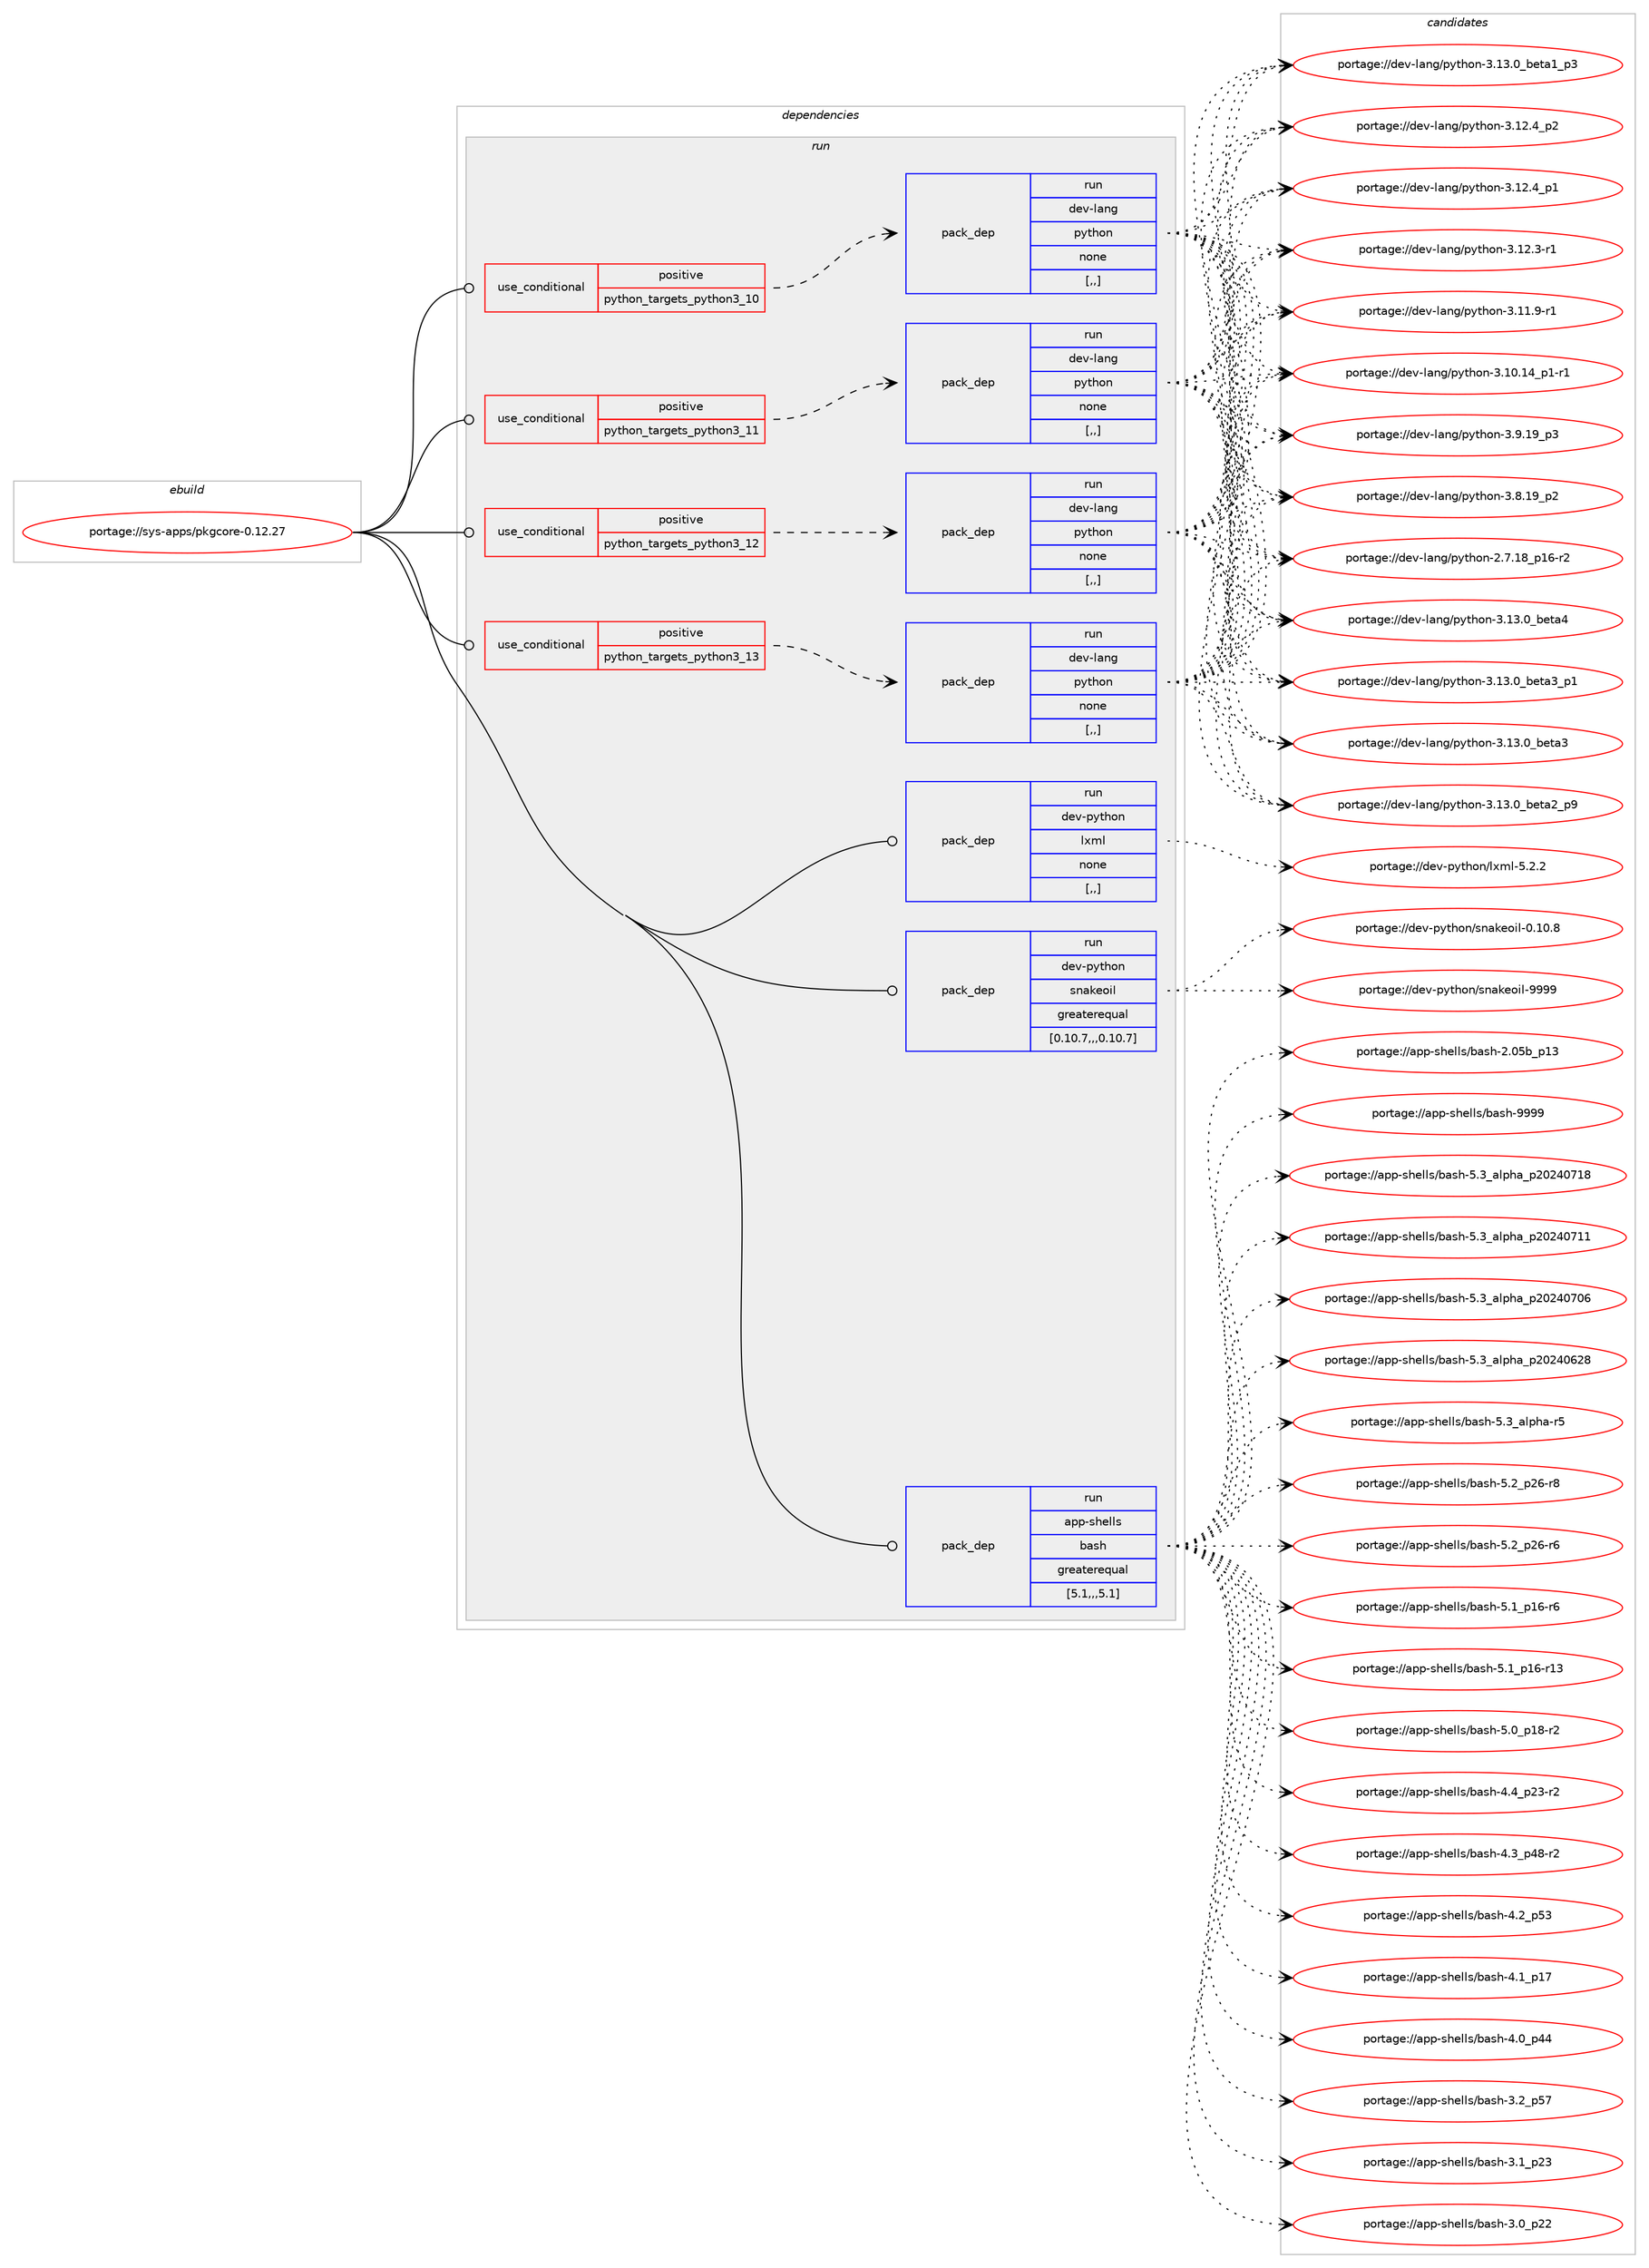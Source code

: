 digraph prolog {

# *************
# Graph options
# *************

newrank=true;
concentrate=true;
compound=true;
graph [rankdir=LR,fontname=Helvetica,fontsize=10,ranksep=1.5];#, ranksep=2.5, nodesep=0.2];
edge  [arrowhead=vee];
node  [fontname=Helvetica,fontsize=10];

# **********
# The ebuild
# **********

subgraph cluster_leftcol {
color=gray;
label=<<i>ebuild</i>>;
id [label="portage://sys-apps/pkgcore-0.12.27", color=red, width=4, href="../sys-apps/pkgcore-0.12.27.svg"];
}

# ****************
# The dependencies
# ****************

subgraph cluster_midcol {
color=gray;
label=<<i>dependencies</i>>;
subgraph cluster_compile {
fillcolor="#eeeeee";
style=filled;
label=<<i>compile</i>>;
}
subgraph cluster_compileandrun {
fillcolor="#eeeeee";
style=filled;
label=<<i>compile and run</i>>;
}
subgraph cluster_run {
fillcolor="#eeeeee";
style=filled;
label=<<i>run</i>>;
subgraph cond111894 {
dependency422779 [label=<<TABLE BORDER="0" CELLBORDER="1" CELLSPACING="0" CELLPADDING="4"><TR><TD ROWSPAN="3" CELLPADDING="10">use_conditional</TD></TR><TR><TD>positive</TD></TR><TR><TD>python_targets_python3_10</TD></TR></TABLE>>, shape=none, color=red];
subgraph pack307953 {
dependency422780 [label=<<TABLE BORDER="0" CELLBORDER="1" CELLSPACING="0" CELLPADDING="4" WIDTH="220"><TR><TD ROWSPAN="6" CELLPADDING="30">pack_dep</TD></TR><TR><TD WIDTH="110">run</TD></TR><TR><TD>dev-lang</TD></TR><TR><TD>python</TD></TR><TR><TD>none</TD></TR><TR><TD>[,,]</TD></TR></TABLE>>, shape=none, color=blue];
}
dependency422779:e -> dependency422780:w [weight=20,style="dashed",arrowhead="vee"];
}
id:e -> dependency422779:w [weight=20,style="solid",arrowhead="odot"];
subgraph cond111895 {
dependency422781 [label=<<TABLE BORDER="0" CELLBORDER="1" CELLSPACING="0" CELLPADDING="4"><TR><TD ROWSPAN="3" CELLPADDING="10">use_conditional</TD></TR><TR><TD>positive</TD></TR><TR><TD>python_targets_python3_11</TD></TR></TABLE>>, shape=none, color=red];
subgraph pack307954 {
dependency422782 [label=<<TABLE BORDER="0" CELLBORDER="1" CELLSPACING="0" CELLPADDING="4" WIDTH="220"><TR><TD ROWSPAN="6" CELLPADDING="30">pack_dep</TD></TR><TR><TD WIDTH="110">run</TD></TR><TR><TD>dev-lang</TD></TR><TR><TD>python</TD></TR><TR><TD>none</TD></TR><TR><TD>[,,]</TD></TR></TABLE>>, shape=none, color=blue];
}
dependency422781:e -> dependency422782:w [weight=20,style="dashed",arrowhead="vee"];
}
id:e -> dependency422781:w [weight=20,style="solid",arrowhead="odot"];
subgraph cond111896 {
dependency422783 [label=<<TABLE BORDER="0" CELLBORDER="1" CELLSPACING="0" CELLPADDING="4"><TR><TD ROWSPAN="3" CELLPADDING="10">use_conditional</TD></TR><TR><TD>positive</TD></TR><TR><TD>python_targets_python3_12</TD></TR></TABLE>>, shape=none, color=red];
subgraph pack307955 {
dependency422784 [label=<<TABLE BORDER="0" CELLBORDER="1" CELLSPACING="0" CELLPADDING="4" WIDTH="220"><TR><TD ROWSPAN="6" CELLPADDING="30">pack_dep</TD></TR><TR><TD WIDTH="110">run</TD></TR><TR><TD>dev-lang</TD></TR><TR><TD>python</TD></TR><TR><TD>none</TD></TR><TR><TD>[,,]</TD></TR></TABLE>>, shape=none, color=blue];
}
dependency422783:e -> dependency422784:w [weight=20,style="dashed",arrowhead="vee"];
}
id:e -> dependency422783:w [weight=20,style="solid",arrowhead="odot"];
subgraph cond111897 {
dependency422785 [label=<<TABLE BORDER="0" CELLBORDER="1" CELLSPACING="0" CELLPADDING="4"><TR><TD ROWSPAN="3" CELLPADDING="10">use_conditional</TD></TR><TR><TD>positive</TD></TR><TR><TD>python_targets_python3_13</TD></TR></TABLE>>, shape=none, color=red];
subgraph pack307956 {
dependency422786 [label=<<TABLE BORDER="0" CELLBORDER="1" CELLSPACING="0" CELLPADDING="4" WIDTH="220"><TR><TD ROWSPAN="6" CELLPADDING="30">pack_dep</TD></TR><TR><TD WIDTH="110">run</TD></TR><TR><TD>dev-lang</TD></TR><TR><TD>python</TD></TR><TR><TD>none</TD></TR><TR><TD>[,,]</TD></TR></TABLE>>, shape=none, color=blue];
}
dependency422785:e -> dependency422786:w [weight=20,style="dashed",arrowhead="vee"];
}
id:e -> dependency422785:w [weight=20,style="solid",arrowhead="odot"];
subgraph pack307957 {
dependency422787 [label=<<TABLE BORDER="0" CELLBORDER="1" CELLSPACING="0" CELLPADDING="4" WIDTH="220"><TR><TD ROWSPAN="6" CELLPADDING="30">pack_dep</TD></TR><TR><TD WIDTH="110">run</TD></TR><TR><TD>app-shells</TD></TR><TR><TD>bash</TD></TR><TR><TD>greaterequal</TD></TR><TR><TD>[5.1,,,5.1]</TD></TR></TABLE>>, shape=none, color=blue];
}
id:e -> dependency422787:w [weight=20,style="solid",arrowhead="odot"];
subgraph pack307958 {
dependency422788 [label=<<TABLE BORDER="0" CELLBORDER="1" CELLSPACING="0" CELLPADDING="4" WIDTH="220"><TR><TD ROWSPAN="6" CELLPADDING="30">pack_dep</TD></TR><TR><TD WIDTH="110">run</TD></TR><TR><TD>dev-python</TD></TR><TR><TD>lxml</TD></TR><TR><TD>none</TD></TR><TR><TD>[,,]</TD></TR></TABLE>>, shape=none, color=blue];
}
id:e -> dependency422788:w [weight=20,style="solid",arrowhead="odot"];
subgraph pack307959 {
dependency422789 [label=<<TABLE BORDER="0" CELLBORDER="1" CELLSPACING="0" CELLPADDING="4" WIDTH="220"><TR><TD ROWSPAN="6" CELLPADDING="30">pack_dep</TD></TR><TR><TD WIDTH="110">run</TD></TR><TR><TD>dev-python</TD></TR><TR><TD>snakeoil</TD></TR><TR><TD>greaterequal</TD></TR><TR><TD>[0.10.7,,,0.10.7]</TD></TR></TABLE>>, shape=none, color=blue];
}
id:e -> dependency422789:w [weight=20,style="solid",arrowhead="odot"];
}
}

# **************
# The candidates
# **************

subgraph cluster_choices {
rank=same;
color=gray;
label=<<i>candidates</i>>;

subgraph choice307953 {
color=black;
nodesep=1;
choice1001011184510897110103471121211161041111104551464951464895981011169752 [label="portage://dev-lang/python-3.13.0_beta4", color=red, width=4,href="../dev-lang/python-3.13.0_beta4.svg"];
choice10010111845108971101034711212111610411111045514649514648959810111697519511249 [label="portage://dev-lang/python-3.13.0_beta3_p1", color=red, width=4,href="../dev-lang/python-3.13.0_beta3_p1.svg"];
choice1001011184510897110103471121211161041111104551464951464895981011169751 [label="portage://dev-lang/python-3.13.0_beta3", color=red, width=4,href="../dev-lang/python-3.13.0_beta3.svg"];
choice10010111845108971101034711212111610411111045514649514648959810111697509511257 [label="portage://dev-lang/python-3.13.0_beta2_p9", color=red, width=4,href="../dev-lang/python-3.13.0_beta2_p9.svg"];
choice10010111845108971101034711212111610411111045514649514648959810111697499511251 [label="portage://dev-lang/python-3.13.0_beta1_p3", color=red, width=4,href="../dev-lang/python-3.13.0_beta1_p3.svg"];
choice100101118451089711010347112121116104111110455146495046529511250 [label="portage://dev-lang/python-3.12.4_p2", color=red, width=4,href="../dev-lang/python-3.12.4_p2.svg"];
choice100101118451089711010347112121116104111110455146495046529511249 [label="portage://dev-lang/python-3.12.4_p1", color=red, width=4,href="../dev-lang/python-3.12.4_p1.svg"];
choice100101118451089711010347112121116104111110455146495046514511449 [label="portage://dev-lang/python-3.12.3-r1", color=red, width=4,href="../dev-lang/python-3.12.3-r1.svg"];
choice100101118451089711010347112121116104111110455146494946574511449 [label="portage://dev-lang/python-3.11.9-r1", color=red, width=4,href="../dev-lang/python-3.11.9-r1.svg"];
choice100101118451089711010347112121116104111110455146494846495295112494511449 [label="portage://dev-lang/python-3.10.14_p1-r1", color=red, width=4,href="../dev-lang/python-3.10.14_p1-r1.svg"];
choice100101118451089711010347112121116104111110455146574649579511251 [label="portage://dev-lang/python-3.9.19_p3", color=red, width=4,href="../dev-lang/python-3.9.19_p3.svg"];
choice100101118451089711010347112121116104111110455146564649579511250 [label="portage://dev-lang/python-3.8.19_p2", color=red, width=4,href="../dev-lang/python-3.8.19_p2.svg"];
choice100101118451089711010347112121116104111110455046554649569511249544511450 [label="portage://dev-lang/python-2.7.18_p16-r2", color=red, width=4,href="../dev-lang/python-2.7.18_p16-r2.svg"];
dependency422780:e -> choice1001011184510897110103471121211161041111104551464951464895981011169752:w [style=dotted,weight="100"];
dependency422780:e -> choice10010111845108971101034711212111610411111045514649514648959810111697519511249:w [style=dotted,weight="100"];
dependency422780:e -> choice1001011184510897110103471121211161041111104551464951464895981011169751:w [style=dotted,weight="100"];
dependency422780:e -> choice10010111845108971101034711212111610411111045514649514648959810111697509511257:w [style=dotted,weight="100"];
dependency422780:e -> choice10010111845108971101034711212111610411111045514649514648959810111697499511251:w [style=dotted,weight="100"];
dependency422780:e -> choice100101118451089711010347112121116104111110455146495046529511250:w [style=dotted,weight="100"];
dependency422780:e -> choice100101118451089711010347112121116104111110455146495046529511249:w [style=dotted,weight="100"];
dependency422780:e -> choice100101118451089711010347112121116104111110455146495046514511449:w [style=dotted,weight="100"];
dependency422780:e -> choice100101118451089711010347112121116104111110455146494946574511449:w [style=dotted,weight="100"];
dependency422780:e -> choice100101118451089711010347112121116104111110455146494846495295112494511449:w [style=dotted,weight="100"];
dependency422780:e -> choice100101118451089711010347112121116104111110455146574649579511251:w [style=dotted,weight="100"];
dependency422780:e -> choice100101118451089711010347112121116104111110455146564649579511250:w [style=dotted,weight="100"];
dependency422780:e -> choice100101118451089711010347112121116104111110455046554649569511249544511450:w [style=dotted,weight="100"];
}
subgraph choice307954 {
color=black;
nodesep=1;
choice1001011184510897110103471121211161041111104551464951464895981011169752 [label="portage://dev-lang/python-3.13.0_beta4", color=red, width=4,href="../dev-lang/python-3.13.0_beta4.svg"];
choice10010111845108971101034711212111610411111045514649514648959810111697519511249 [label="portage://dev-lang/python-3.13.0_beta3_p1", color=red, width=4,href="../dev-lang/python-3.13.0_beta3_p1.svg"];
choice1001011184510897110103471121211161041111104551464951464895981011169751 [label="portage://dev-lang/python-3.13.0_beta3", color=red, width=4,href="../dev-lang/python-3.13.0_beta3.svg"];
choice10010111845108971101034711212111610411111045514649514648959810111697509511257 [label="portage://dev-lang/python-3.13.0_beta2_p9", color=red, width=4,href="../dev-lang/python-3.13.0_beta2_p9.svg"];
choice10010111845108971101034711212111610411111045514649514648959810111697499511251 [label="portage://dev-lang/python-3.13.0_beta1_p3", color=red, width=4,href="../dev-lang/python-3.13.0_beta1_p3.svg"];
choice100101118451089711010347112121116104111110455146495046529511250 [label="portage://dev-lang/python-3.12.4_p2", color=red, width=4,href="../dev-lang/python-3.12.4_p2.svg"];
choice100101118451089711010347112121116104111110455146495046529511249 [label="portage://dev-lang/python-3.12.4_p1", color=red, width=4,href="../dev-lang/python-3.12.4_p1.svg"];
choice100101118451089711010347112121116104111110455146495046514511449 [label="portage://dev-lang/python-3.12.3-r1", color=red, width=4,href="../dev-lang/python-3.12.3-r1.svg"];
choice100101118451089711010347112121116104111110455146494946574511449 [label="portage://dev-lang/python-3.11.9-r1", color=red, width=4,href="../dev-lang/python-3.11.9-r1.svg"];
choice100101118451089711010347112121116104111110455146494846495295112494511449 [label="portage://dev-lang/python-3.10.14_p1-r1", color=red, width=4,href="../dev-lang/python-3.10.14_p1-r1.svg"];
choice100101118451089711010347112121116104111110455146574649579511251 [label="portage://dev-lang/python-3.9.19_p3", color=red, width=4,href="../dev-lang/python-3.9.19_p3.svg"];
choice100101118451089711010347112121116104111110455146564649579511250 [label="portage://dev-lang/python-3.8.19_p2", color=red, width=4,href="../dev-lang/python-3.8.19_p2.svg"];
choice100101118451089711010347112121116104111110455046554649569511249544511450 [label="portage://dev-lang/python-2.7.18_p16-r2", color=red, width=4,href="../dev-lang/python-2.7.18_p16-r2.svg"];
dependency422782:e -> choice1001011184510897110103471121211161041111104551464951464895981011169752:w [style=dotted,weight="100"];
dependency422782:e -> choice10010111845108971101034711212111610411111045514649514648959810111697519511249:w [style=dotted,weight="100"];
dependency422782:e -> choice1001011184510897110103471121211161041111104551464951464895981011169751:w [style=dotted,weight="100"];
dependency422782:e -> choice10010111845108971101034711212111610411111045514649514648959810111697509511257:w [style=dotted,weight="100"];
dependency422782:e -> choice10010111845108971101034711212111610411111045514649514648959810111697499511251:w [style=dotted,weight="100"];
dependency422782:e -> choice100101118451089711010347112121116104111110455146495046529511250:w [style=dotted,weight="100"];
dependency422782:e -> choice100101118451089711010347112121116104111110455146495046529511249:w [style=dotted,weight="100"];
dependency422782:e -> choice100101118451089711010347112121116104111110455146495046514511449:w [style=dotted,weight="100"];
dependency422782:e -> choice100101118451089711010347112121116104111110455146494946574511449:w [style=dotted,weight="100"];
dependency422782:e -> choice100101118451089711010347112121116104111110455146494846495295112494511449:w [style=dotted,weight="100"];
dependency422782:e -> choice100101118451089711010347112121116104111110455146574649579511251:w [style=dotted,weight="100"];
dependency422782:e -> choice100101118451089711010347112121116104111110455146564649579511250:w [style=dotted,weight="100"];
dependency422782:e -> choice100101118451089711010347112121116104111110455046554649569511249544511450:w [style=dotted,weight="100"];
}
subgraph choice307955 {
color=black;
nodesep=1;
choice1001011184510897110103471121211161041111104551464951464895981011169752 [label="portage://dev-lang/python-3.13.0_beta4", color=red, width=4,href="../dev-lang/python-3.13.0_beta4.svg"];
choice10010111845108971101034711212111610411111045514649514648959810111697519511249 [label="portage://dev-lang/python-3.13.0_beta3_p1", color=red, width=4,href="../dev-lang/python-3.13.0_beta3_p1.svg"];
choice1001011184510897110103471121211161041111104551464951464895981011169751 [label="portage://dev-lang/python-3.13.0_beta3", color=red, width=4,href="../dev-lang/python-3.13.0_beta3.svg"];
choice10010111845108971101034711212111610411111045514649514648959810111697509511257 [label="portage://dev-lang/python-3.13.0_beta2_p9", color=red, width=4,href="../dev-lang/python-3.13.0_beta2_p9.svg"];
choice10010111845108971101034711212111610411111045514649514648959810111697499511251 [label="portage://dev-lang/python-3.13.0_beta1_p3", color=red, width=4,href="../dev-lang/python-3.13.0_beta1_p3.svg"];
choice100101118451089711010347112121116104111110455146495046529511250 [label="portage://dev-lang/python-3.12.4_p2", color=red, width=4,href="../dev-lang/python-3.12.4_p2.svg"];
choice100101118451089711010347112121116104111110455146495046529511249 [label="portage://dev-lang/python-3.12.4_p1", color=red, width=4,href="../dev-lang/python-3.12.4_p1.svg"];
choice100101118451089711010347112121116104111110455146495046514511449 [label="portage://dev-lang/python-3.12.3-r1", color=red, width=4,href="../dev-lang/python-3.12.3-r1.svg"];
choice100101118451089711010347112121116104111110455146494946574511449 [label="portage://dev-lang/python-3.11.9-r1", color=red, width=4,href="../dev-lang/python-3.11.9-r1.svg"];
choice100101118451089711010347112121116104111110455146494846495295112494511449 [label="portage://dev-lang/python-3.10.14_p1-r1", color=red, width=4,href="../dev-lang/python-3.10.14_p1-r1.svg"];
choice100101118451089711010347112121116104111110455146574649579511251 [label="portage://dev-lang/python-3.9.19_p3", color=red, width=4,href="../dev-lang/python-3.9.19_p3.svg"];
choice100101118451089711010347112121116104111110455146564649579511250 [label="portage://dev-lang/python-3.8.19_p2", color=red, width=4,href="../dev-lang/python-3.8.19_p2.svg"];
choice100101118451089711010347112121116104111110455046554649569511249544511450 [label="portage://dev-lang/python-2.7.18_p16-r2", color=red, width=4,href="../dev-lang/python-2.7.18_p16-r2.svg"];
dependency422784:e -> choice1001011184510897110103471121211161041111104551464951464895981011169752:w [style=dotted,weight="100"];
dependency422784:e -> choice10010111845108971101034711212111610411111045514649514648959810111697519511249:w [style=dotted,weight="100"];
dependency422784:e -> choice1001011184510897110103471121211161041111104551464951464895981011169751:w [style=dotted,weight="100"];
dependency422784:e -> choice10010111845108971101034711212111610411111045514649514648959810111697509511257:w [style=dotted,weight="100"];
dependency422784:e -> choice10010111845108971101034711212111610411111045514649514648959810111697499511251:w [style=dotted,weight="100"];
dependency422784:e -> choice100101118451089711010347112121116104111110455146495046529511250:w [style=dotted,weight="100"];
dependency422784:e -> choice100101118451089711010347112121116104111110455146495046529511249:w [style=dotted,weight="100"];
dependency422784:e -> choice100101118451089711010347112121116104111110455146495046514511449:w [style=dotted,weight="100"];
dependency422784:e -> choice100101118451089711010347112121116104111110455146494946574511449:w [style=dotted,weight="100"];
dependency422784:e -> choice100101118451089711010347112121116104111110455146494846495295112494511449:w [style=dotted,weight="100"];
dependency422784:e -> choice100101118451089711010347112121116104111110455146574649579511251:w [style=dotted,weight="100"];
dependency422784:e -> choice100101118451089711010347112121116104111110455146564649579511250:w [style=dotted,weight="100"];
dependency422784:e -> choice100101118451089711010347112121116104111110455046554649569511249544511450:w [style=dotted,weight="100"];
}
subgraph choice307956 {
color=black;
nodesep=1;
choice1001011184510897110103471121211161041111104551464951464895981011169752 [label="portage://dev-lang/python-3.13.0_beta4", color=red, width=4,href="../dev-lang/python-3.13.0_beta4.svg"];
choice10010111845108971101034711212111610411111045514649514648959810111697519511249 [label="portage://dev-lang/python-3.13.0_beta3_p1", color=red, width=4,href="../dev-lang/python-3.13.0_beta3_p1.svg"];
choice1001011184510897110103471121211161041111104551464951464895981011169751 [label="portage://dev-lang/python-3.13.0_beta3", color=red, width=4,href="../dev-lang/python-3.13.0_beta3.svg"];
choice10010111845108971101034711212111610411111045514649514648959810111697509511257 [label="portage://dev-lang/python-3.13.0_beta2_p9", color=red, width=4,href="../dev-lang/python-3.13.0_beta2_p9.svg"];
choice10010111845108971101034711212111610411111045514649514648959810111697499511251 [label="portage://dev-lang/python-3.13.0_beta1_p3", color=red, width=4,href="../dev-lang/python-3.13.0_beta1_p3.svg"];
choice100101118451089711010347112121116104111110455146495046529511250 [label="portage://dev-lang/python-3.12.4_p2", color=red, width=4,href="../dev-lang/python-3.12.4_p2.svg"];
choice100101118451089711010347112121116104111110455146495046529511249 [label="portage://dev-lang/python-3.12.4_p1", color=red, width=4,href="../dev-lang/python-3.12.4_p1.svg"];
choice100101118451089711010347112121116104111110455146495046514511449 [label="portage://dev-lang/python-3.12.3-r1", color=red, width=4,href="../dev-lang/python-3.12.3-r1.svg"];
choice100101118451089711010347112121116104111110455146494946574511449 [label="portage://dev-lang/python-3.11.9-r1", color=red, width=4,href="../dev-lang/python-3.11.9-r1.svg"];
choice100101118451089711010347112121116104111110455146494846495295112494511449 [label="portage://dev-lang/python-3.10.14_p1-r1", color=red, width=4,href="../dev-lang/python-3.10.14_p1-r1.svg"];
choice100101118451089711010347112121116104111110455146574649579511251 [label="portage://dev-lang/python-3.9.19_p3", color=red, width=4,href="../dev-lang/python-3.9.19_p3.svg"];
choice100101118451089711010347112121116104111110455146564649579511250 [label="portage://dev-lang/python-3.8.19_p2", color=red, width=4,href="../dev-lang/python-3.8.19_p2.svg"];
choice100101118451089711010347112121116104111110455046554649569511249544511450 [label="portage://dev-lang/python-2.7.18_p16-r2", color=red, width=4,href="../dev-lang/python-2.7.18_p16-r2.svg"];
dependency422786:e -> choice1001011184510897110103471121211161041111104551464951464895981011169752:w [style=dotted,weight="100"];
dependency422786:e -> choice10010111845108971101034711212111610411111045514649514648959810111697519511249:w [style=dotted,weight="100"];
dependency422786:e -> choice1001011184510897110103471121211161041111104551464951464895981011169751:w [style=dotted,weight="100"];
dependency422786:e -> choice10010111845108971101034711212111610411111045514649514648959810111697509511257:w [style=dotted,weight="100"];
dependency422786:e -> choice10010111845108971101034711212111610411111045514649514648959810111697499511251:w [style=dotted,weight="100"];
dependency422786:e -> choice100101118451089711010347112121116104111110455146495046529511250:w [style=dotted,weight="100"];
dependency422786:e -> choice100101118451089711010347112121116104111110455146495046529511249:w [style=dotted,weight="100"];
dependency422786:e -> choice100101118451089711010347112121116104111110455146495046514511449:w [style=dotted,weight="100"];
dependency422786:e -> choice100101118451089711010347112121116104111110455146494946574511449:w [style=dotted,weight="100"];
dependency422786:e -> choice100101118451089711010347112121116104111110455146494846495295112494511449:w [style=dotted,weight="100"];
dependency422786:e -> choice100101118451089711010347112121116104111110455146574649579511251:w [style=dotted,weight="100"];
dependency422786:e -> choice100101118451089711010347112121116104111110455146564649579511250:w [style=dotted,weight="100"];
dependency422786:e -> choice100101118451089711010347112121116104111110455046554649569511249544511450:w [style=dotted,weight="100"];
}
subgraph choice307957 {
color=black;
nodesep=1;
choice97112112451151041011081081154798971151044557575757 [label="portage://app-shells/bash-9999", color=red, width=4,href="../app-shells/bash-9999.svg"];
choice971121124511510410110810811547989711510445534651959710811210497951125048505248554956 [label="portage://app-shells/bash-5.3_alpha_p20240718", color=red, width=4,href="../app-shells/bash-5.3_alpha_p20240718.svg"];
choice971121124511510410110810811547989711510445534651959710811210497951125048505248554949 [label="portage://app-shells/bash-5.3_alpha_p20240711", color=red, width=4,href="../app-shells/bash-5.3_alpha_p20240711.svg"];
choice971121124511510410110810811547989711510445534651959710811210497951125048505248554854 [label="portage://app-shells/bash-5.3_alpha_p20240706", color=red, width=4,href="../app-shells/bash-5.3_alpha_p20240706.svg"];
choice971121124511510410110810811547989711510445534651959710811210497951125048505248545056 [label="portage://app-shells/bash-5.3_alpha_p20240628", color=red, width=4,href="../app-shells/bash-5.3_alpha_p20240628.svg"];
choice9711211245115104101108108115479897115104455346519597108112104974511453 [label="portage://app-shells/bash-5.3_alpha-r5", color=red, width=4,href="../app-shells/bash-5.3_alpha-r5.svg"];
choice9711211245115104101108108115479897115104455346509511250544511456 [label="portage://app-shells/bash-5.2_p26-r8", color=red, width=4,href="../app-shells/bash-5.2_p26-r8.svg"];
choice9711211245115104101108108115479897115104455346509511250544511454 [label="portage://app-shells/bash-5.2_p26-r6", color=red, width=4,href="../app-shells/bash-5.2_p26-r6.svg"];
choice9711211245115104101108108115479897115104455346499511249544511454 [label="portage://app-shells/bash-5.1_p16-r6", color=red, width=4,href="../app-shells/bash-5.1_p16-r6.svg"];
choice971121124511510410110810811547989711510445534649951124954451144951 [label="portage://app-shells/bash-5.1_p16-r13", color=red, width=4,href="../app-shells/bash-5.1_p16-r13.svg"];
choice9711211245115104101108108115479897115104455346489511249564511450 [label="portage://app-shells/bash-5.0_p18-r2", color=red, width=4,href="../app-shells/bash-5.0_p18-r2.svg"];
choice9711211245115104101108108115479897115104455246529511250514511450 [label="portage://app-shells/bash-4.4_p23-r2", color=red, width=4,href="../app-shells/bash-4.4_p23-r2.svg"];
choice9711211245115104101108108115479897115104455246519511252564511450 [label="portage://app-shells/bash-4.3_p48-r2", color=red, width=4,href="../app-shells/bash-4.3_p48-r2.svg"];
choice971121124511510410110810811547989711510445524650951125351 [label="portage://app-shells/bash-4.2_p53", color=red, width=4,href="../app-shells/bash-4.2_p53.svg"];
choice971121124511510410110810811547989711510445524649951124955 [label="portage://app-shells/bash-4.1_p17", color=red, width=4,href="../app-shells/bash-4.1_p17.svg"];
choice971121124511510410110810811547989711510445524648951125252 [label="portage://app-shells/bash-4.0_p44", color=red, width=4,href="../app-shells/bash-4.0_p44.svg"];
choice971121124511510410110810811547989711510445514650951125355 [label="portage://app-shells/bash-3.2_p57", color=red, width=4,href="../app-shells/bash-3.2_p57.svg"];
choice971121124511510410110810811547989711510445514649951125051 [label="portage://app-shells/bash-3.1_p23", color=red, width=4,href="../app-shells/bash-3.1_p23.svg"];
choice971121124511510410110810811547989711510445514648951125050 [label="portage://app-shells/bash-3.0_p22", color=red, width=4,href="../app-shells/bash-3.0_p22.svg"];
choice9711211245115104101108108115479897115104455046485398951124951 [label="portage://app-shells/bash-2.05b_p13", color=red, width=4,href="../app-shells/bash-2.05b_p13.svg"];
dependency422787:e -> choice97112112451151041011081081154798971151044557575757:w [style=dotted,weight="100"];
dependency422787:e -> choice971121124511510410110810811547989711510445534651959710811210497951125048505248554956:w [style=dotted,weight="100"];
dependency422787:e -> choice971121124511510410110810811547989711510445534651959710811210497951125048505248554949:w [style=dotted,weight="100"];
dependency422787:e -> choice971121124511510410110810811547989711510445534651959710811210497951125048505248554854:w [style=dotted,weight="100"];
dependency422787:e -> choice971121124511510410110810811547989711510445534651959710811210497951125048505248545056:w [style=dotted,weight="100"];
dependency422787:e -> choice9711211245115104101108108115479897115104455346519597108112104974511453:w [style=dotted,weight="100"];
dependency422787:e -> choice9711211245115104101108108115479897115104455346509511250544511456:w [style=dotted,weight="100"];
dependency422787:e -> choice9711211245115104101108108115479897115104455346509511250544511454:w [style=dotted,weight="100"];
dependency422787:e -> choice9711211245115104101108108115479897115104455346499511249544511454:w [style=dotted,weight="100"];
dependency422787:e -> choice971121124511510410110810811547989711510445534649951124954451144951:w [style=dotted,weight="100"];
dependency422787:e -> choice9711211245115104101108108115479897115104455346489511249564511450:w [style=dotted,weight="100"];
dependency422787:e -> choice9711211245115104101108108115479897115104455246529511250514511450:w [style=dotted,weight="100"];
dependency422787:e -> choice9711211245115104101108108115479897115104455246519511252564511450:w [style=dotted,weight="100"];
dependency422787:e -> choice971121124511510410110810811547989711510445524650951125351:w [style=dotted,weight="100"];
dependency422787:e -> choice971121124511510410110810811547989711510445524649951124955:w [style=dotted,weight="100"];
dependency422787:e -> choice971121124511510410110810811547989711510445524648951125252:w [style=dotted,weight="100"];
dependency422787:e -> choice971121124511510410110810811547989711510445514650951125355:w [style=dotted,weight="100"];
dependency422787:e -> choice971121124511510410110810811547989711510445514649951125051:w [style=dotted,weight="100"];
dependency422787:e -> choice971121124511510410110810811547989711510445514648951125050:w [style=dotted,weight="100"];
dependency422787:e -> choice9711211245115104101108108115479897115104455046485398951124951:w [style=dotted,weight="100"];
}
subgraph choice307958 {
color=black;
nodesep=1;
choice1001011184511212111610411111047108120109108455346504650 [label="portage://dev-python/lxml-5.2.2", color=red, width=4,href="../dev-python/lxml-5.2.2.svg"];
dependency422788:e -> choice1001011184511212111610411111047108120109108455346504650:w [style=dotted,weight="100"];
}
subgraph choice307959 {
color=black;
nodesep=1;
choice1001011184511212111610411111047115110971071011111051084557575757 [label="portage://dev-python/snakeoil-9999", color=red, width=4,href="../dev-python/snakeoil-9999.svg"];
choice10010111845112121116104111110471151109710710111110510845484649484656 [label="portage://dev-python/snakeoil-0.10.8", color=red, width=4,href="../dev-python/snakeoil-0.10.8.svg"];
dependency422789:e -> choice1001011184511212111610411111047115110971071011111051084557575757:w [style=dotted,weight="100"];
dependency422789:e -> choice10010111845112121116104111110471151109710710111110510845484649484656:w [style=dotted,weight="100"];
}
}

}
